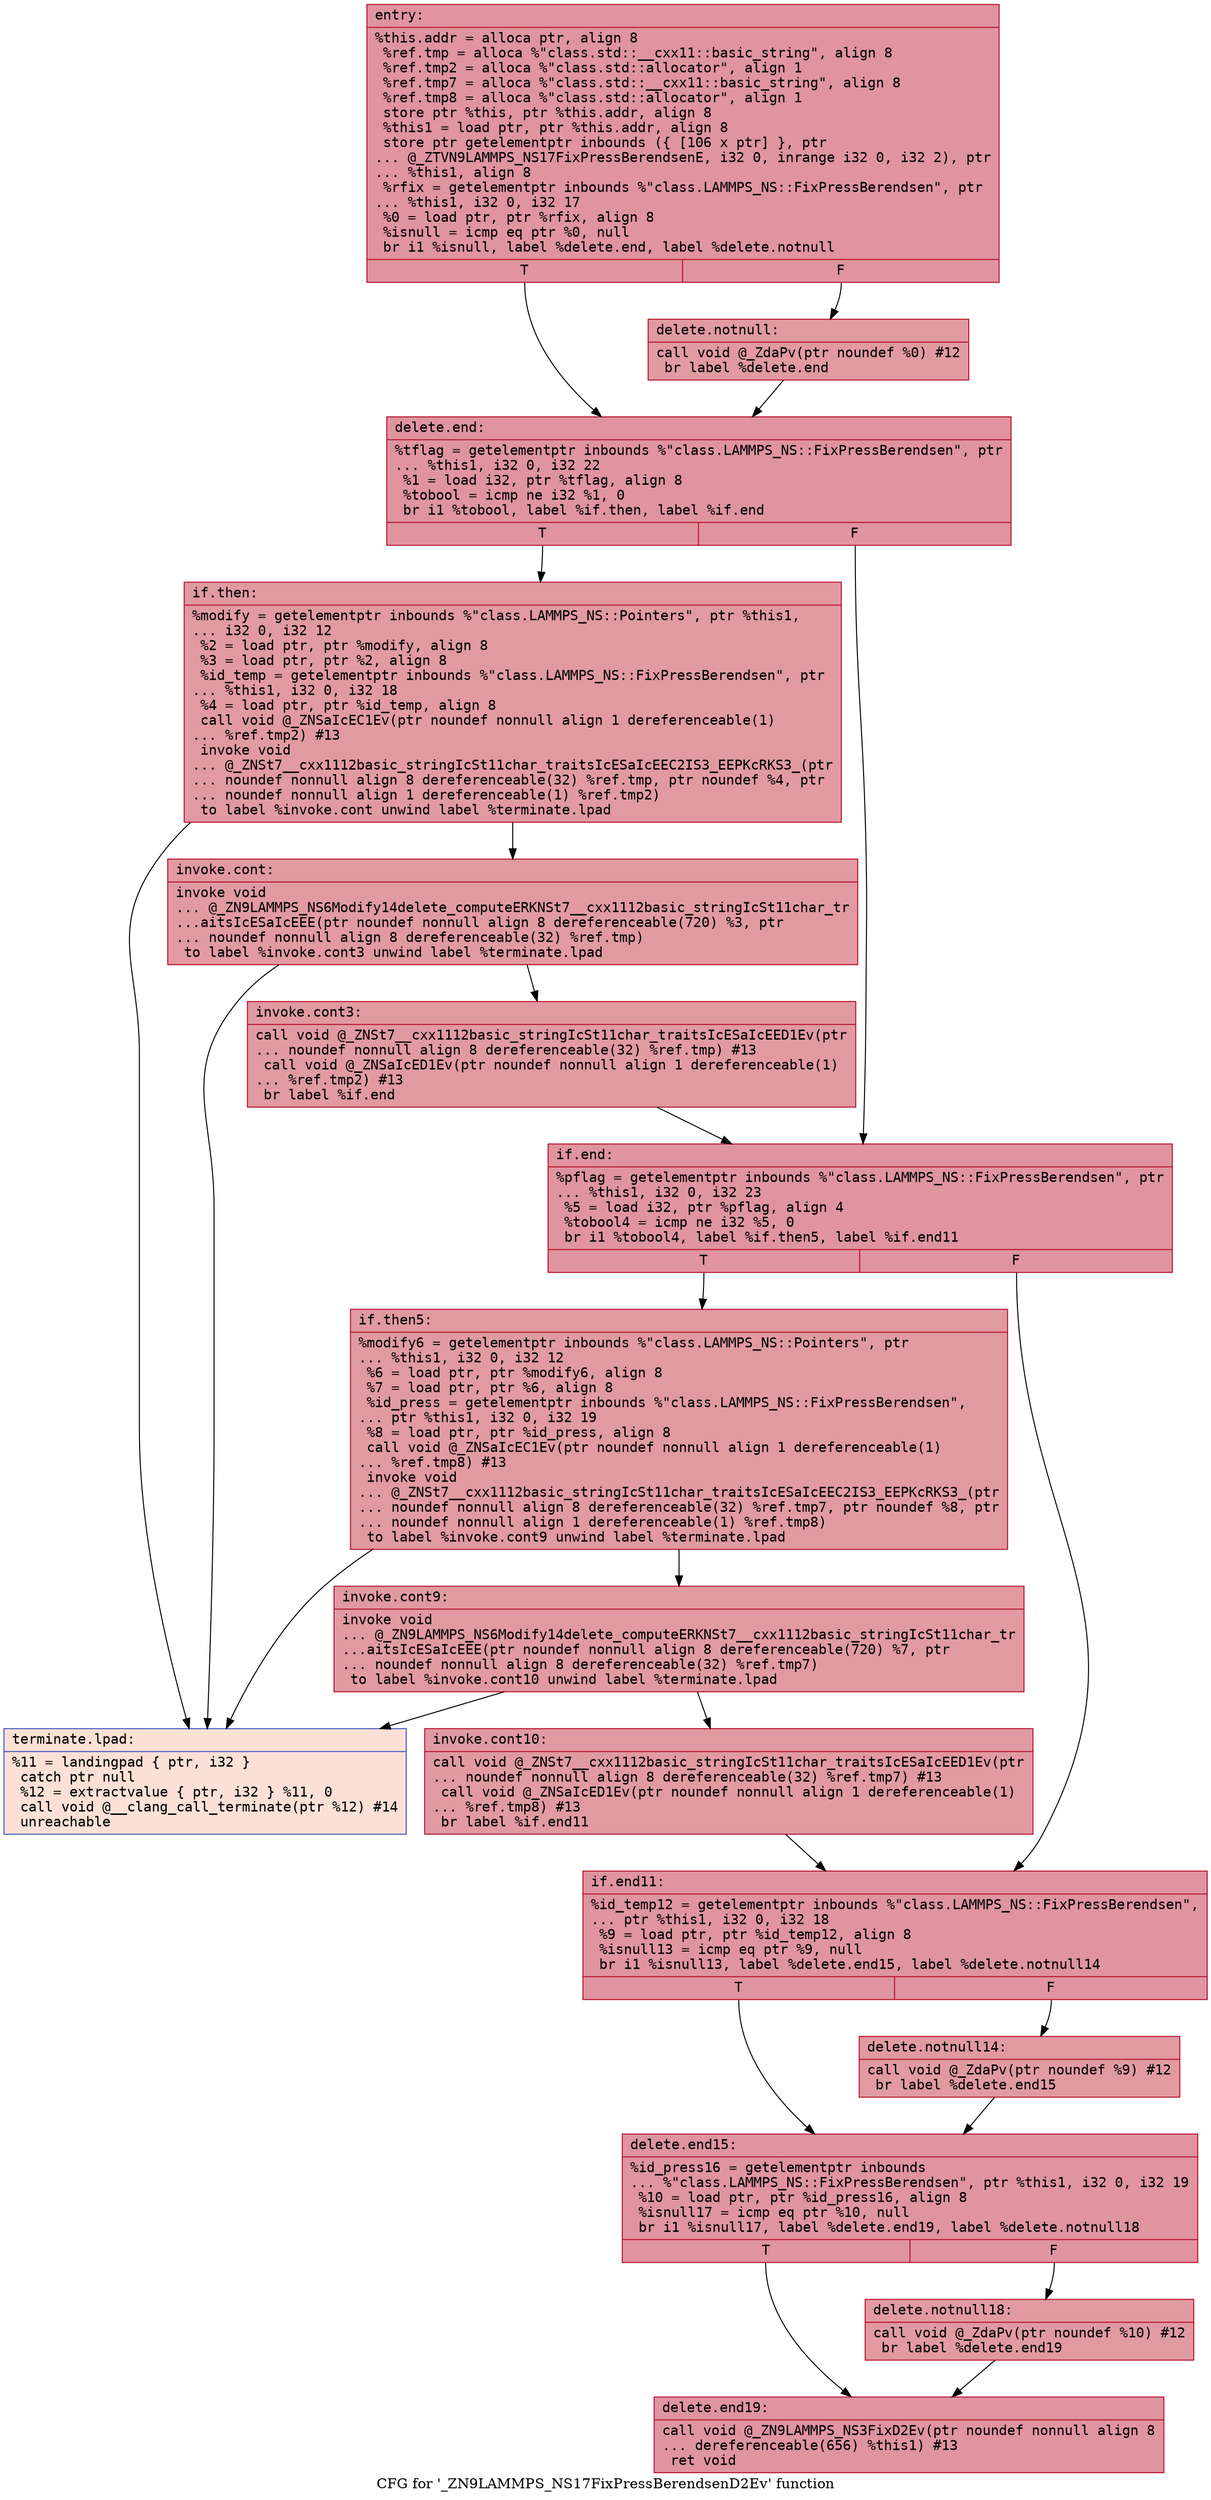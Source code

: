digraph "CFG for '_ZN9LAMMPS_NS17FixPressBerendsenD2Ev' function" {
	label="CFG for '_ZN9LAMMPS_NS17FixPressBerendsenD2Ev' function";

	Node0x55f98b7a7a60 [shape=record,color="#b70d28ff", style=filled, fillcolor="#b70d2870" fontname="Courier",label="{entry:\l|  %this.addr = alloca ptr, align 8\l  %ref.tmp = alloca %\"class.std::__cxx11::basic_string\", align 8\l  %ref.tmp2 = alloca %\"class.std::allocator\", align 1\l  %ref.tmp7 = alloca %\"class.std::__cxx11::basic_string\", align 8\l  %ref.tmp8 = alloca %\"class.std::allocator\", align 1\l  store ptr %this, ptr %this.addr, align 8\l  %this1 = load ptr, ptr %this.addr, align 8\l  store ptr getelementptr inbounds (\{ [106 x ptr] \}, ptr\l... @_ZTVN9LAMMPS_NS17FixPressBerendsenE, i32 0, inrange i32 0, i32 2), ptr\l... %this1, align 8\l  %rfix = getelementptr inbounds %\"class.LAMMPS_NS::FixPressBerendsen\", ptr\l... %this1, i32 0, i32 17\l  %0 = load ptr, ptr %rfix, align 8\l  %isnull = icmp eq ptr %0, null\l  br i1 %isnull, label %delete.end, label %delete.notnull\l|{<s0>T|<s1>F}}"];
	Node0x55f98b7a7a60:s0 -> Node0x55f98b7a8060[tooltip="entry -> delete.end\nProbability 37.50%" ];
	Node0x55f98b7a7a60:s1 -> Node0x55f98b7a80b0[tooltip="entry -> delete.notnull\nProbability 62.50%" ];
	Node0x55f98b7a80b0 [shape=record,color="#b70d28ff", style=filled, fillcolor="#bb1b2c70" fontname="Courier",label="{delete.notnull:\l|  call void @_ZdaPv(ptr noundef %0) #12\l  br label %delete.end\l}"];
	Node0x55f98b7a80b0 -> Node0x55f98b7a8060[tooltip="delete.notnull -> delete.end\nProbability 100.00%" ];
	Node0x55f98b7a8060 [shape=record,color="#b70d28ff", style=filled, fillcolor="#b70d2870" fontname="Courier",label="{delete.end:\l|  %tflag = getelementptr inbounds %\"class.LAMMPS_NS::FixPressBerendsen\", ptr\l... %this1, i32 0, i32 22\l  %1 = load i32, ptr %tflag, align 8\l  %tobool = icmp ne i32 %1, 0\l  br i1 %tobool, label %if.then, label %if.end\l|{<s0>T|<s1>F}}"];
	Node0x55f98b7a8060:s0 -> Node0x55f98b7a86f0[tooltip="delete.end -> if.then\nProbability 62.50%" ];
	Node0x55f98b7a8060:s1 -> Node0x55f98b7a8760[tooltip="delete.end -> if.end\nProbability 37.50%" ];
	Node0x55f98b7a86f0 [shape=record,color="#b70d28ff", style=filled, fillcolor="#bb1b2c70" fontname="Courier",label="{if.then:\l|  %modify = getelementptr inbounds %\"class.LAMMPS_NS::Pointers\", ptr %this1,\l... i32 0, i32 12\l  %2 = load ptr, ptr %modify, align 8\l  %3 = load ptr, ptr %2, align 8\l  %id_temp = getelementptr inbounds %\"class.LAMMPS_NS::FixPressBerendsen\", ptr\l... %this1, i32 0, i32 18\l  %4 = load ptr, ptr %id_temp, align 8\l  call void @_ZNSaIcEC1Ev(ptr noundef nonnull align 1 dereferenceable(1)\l... %ref.tmp2) #13\l  invoke void\l... @_ZNSt7__cxx1112basic_stringIcSt11char_traitsIcESaIcEEC2IS3_EEPKcRKS3_(ptr\l... noundef nonnull align 8 dereferenceable(32) %ref.tmp, ptr noundef %4, ptr\l... noundef nonnull align 1 dereferenceable(1) %ref.tmp2)\l          to label %invoke.cont unwind label %terminate.lpad\l}"];
	Node0x55f98b7a86f0 -> Node0x55f98b7a8d40[tooltip="if.then -> invoke.cont\nProbability 100.00%" ];
	Node0x55f98b7a86f0 -> Node0x55f98b7a8dc0[tooltip="if.then -> terminate.lpad\nProbability 0.00%" ];
	Node0x55f98b7a8d40 [shape=record,color="#b70d28ff", style=filled, fillcolor="#bb1b2c70" fontname="Courier",label="{invoke.cont:\l|  invoke void\l... @_ZN9LAMMPS_NS6Modify14delete_computeERKNSt7__cxx1112basic_stringIcSt11char_tr\l...aitsIcESaIcEEE(ptr noundef nonnull align 8 dereferenceable(720) %3, ptr\l... noundef nonnull align 8 dereferenceable(32) %ref.tmp)\l          to label %invoke.cont3 unwind label %terminate.lpad\l}"];
	Node0x55f98b7a8d40 -> Node0x55f98b7a8cf0[tooltip="invoke.cont -> invoke.cont3\nProbability 100.00%" ];
	Node0x55f98b7a8d40 -> Node0x55f98b7a8dc0[tooltip="invoke.cont -> terminate.lpad\nProbability 0.00%" ];
	Node0x55f98b7a8cf0 [shape=record,color="#b70d28ff", style=filled, fillcolor="#bb1b2c70" fontname="Courier",label="{invoke.cont3:\l|  call void @_ZNSt7__cxx1112basic_stringIcSt11char_traitsIcESaIcEED1Ev(ptr\l... noundef nonnull align 8 dereferenceable(32) %ref.tmp) #13\l  call void @_ZNSaIcED1Ev(ptr noundef nonnull align 1 dereferenceable(1)\l... %ref.tmp2) #13\l  br label %if.end\l}"];
	Node0x55f98b7a8cf0 -> Node0x55f98b7a8760[tooltip="invoke.cont3 -> if.end\nProbability 100.00%" ];
	Node0x55f98b7a8760 [shape=record,color="#b70d28ff", style=filled, fillcolor="#b70d2870" fontname="Courier",label="{if.end:\l|  %pflag = getelementptr inbounds %\"class.LAMMPS_NS::FixPressBerendsen\", ptr\l... %this1, i32 0, i32 23\l  %5 = load i32, ptr %pflag, align 4\l  %tobool4 = icmp ne i32 %5, 0\l  br i1 %tobool4, label %if.then5, label %if.end11\l|{<s0>T|<s1>F}}"];
	Node0x55f98b7a8760:s0 -> Node0x55f98b7a96a0[tooltip="if.end -> if.then5\nProbability 62.50%" ];
	Node0x55f98b7a8760:s1 -> Node0x55f98b7a9720[tooltip="if.end -> if.end11\nProbability 37.50%" ];
	Node0x55f98b7a96a0 [shape=record,color="#b70d28ff", style=filled, fillcolor="#bb1b2c70" fontname="Courier",label="{if.then5:\l|  %modify6 = getelementptr inbounds %\"class.LAMMPS_NS::Pointers\", ptr\l... %this1, i32 0, i32 12\l  %6 = load ptr, ptr %modify6, align 8\l  %7 = load ptr, ptr %6, align 8\l  %id_press = getelementptr inbounds %\"class.LAMMPS_NS::FixPressBerendsen\",\l... ptr %this1, i32 0, i32 19\l  %8 = load ptr, ptr %id_press, align 8\l  call void @_ZNSaIcEC1Ev(ptr noundef nonnull align 1 dereferenceable(1)\l... %ref.tmp8) #13\l  invoke void\l... @_ZNSt7__cxx1112basic_stringIcSt11char_traitsIcESaIcEEC2IS3_EEPKcRKS3_(ptr\l... noundef nonnull align 8 dereferenceable(32) %ref.tmp7, ptr noundef %8, ptr\l... noundef nonnull align 1 dereferenceable(1) %ref.tmp8)\l          to label %invoke.cont9 unwind label %terminate.lpad\l}"];
	Node0x55f98b7a96a0 -> Node0x55f98b7a9eb0[tooltip="if.then5 -> invoke.cont9\nProbability 100.00%" ];
	Node0x55f98b7a96a0 -> Node0x55f98b7a8dc0[tooltip="if.then5 -> terminate.lpad\nProbability 0.00%" ];
	Node0x55f98b7a9eb0 [shape=record,color="#b70d28ff", style=filled, fillcolor="#bb1b2c70" fontname="Courier",label="{invoke.cont9:\l|  invoke void\l... @_ZN9LAMMPS_NS6Modify14delete_computeERKNSt7__cxx1112basic_stringIcSt11char_tr\l...aitsIcESaIcEEE(ptr noundef nonnull align 8 dereferenceable(720) %7, ptr\l... noundef nonnull align 8 dereferenceable(32) %ref.tmp7)\l          to label %invoke.cont10 unwind label %terminate.lpad\l}"];
	Node0x55f98b7a9eb0 -> Node0x55f98b7a9e60[tooltip="invoke.cont9 -> invoke.cont10\nProbability 100.00%" ];
	Node0x55f98b7a9eb0 -> Node0x55f98b7a8dc0[tooltip="invoke.cont9 -> terminate.lpad\nProbability 0.00%" ];
	Node0x55f98b7a9e60 [shape=record,color="#b70d28ff", style=filled, fillcolor="#bb1b2c70" fontname="Courier",label="{invoke.cont10:\l|  call void @_ZNSt7__cxx1112basic_stringIcSt11char_traitsIcESaIcEED1Ev(ptr\l... noundef nonnull align 8 dereferenceable(32) %ref.tmp7) #13\l  call void @_ZNSaIcED1Ev(ptr noundef nonnull align 1 dereferenceable(1)\l... %ref.tmp8) #13\l  br label %if.end11\l}"];
	Node0x55f98b7a9e60 -> Node0x55f98b7a9720[tooltip="invoke.cont10 -> if.end11\nProbability 100.00%" ];
	Node0x55f98b7a9720 [shape=record,color="#b70d28ff", style=filled, fillcolor="#b70d2870" fontname="Courier",label="{if.end11:\l|  %id_temp12 = getelementptr inbounds %\"class.LAMMPS_NS::FixPressBerendsen\",\l... ptr %this1, i32 0, i32 18\l  %9 = load ptr, ptr %id_temp12, align 8\l  %isnull13 = icmp eq ptr %9, null\l  br i1 %isnull13, label %delete.end15, label %delete.notnull14\l|{<s0>T|<s1>F}}"];
	Node0x55f98b7a9720:s0 -> Node0x55f98b7aa750[tooltip="if.end11 -> delete.end15\nProbability 37.50%" ];
	Node0x55f98b7a9720:s1 -> Node0x55f98b7aa800[tooltip="if.end11 -> delete.notnull14\nProbability 62.50%" ];
	Node0x55f98b7aa800 [shape=record,color="#b70d28ff", style=filled, fillcolor="#bb1b2c70" fontname="Courier",label="{delete.notnull14:\l|  call void @_ZdaPv(ptr noundef %9) #12\l  br label %delete.end15\l}"];
	Node0x55f98b7aa800 -> Node0x55f98b7aa750[tooltip="delete.notnull14 -> delete.end15\nProbability 100.00%" ];
	Node0x55f98b7aa750 [shape=record,color="#b70d28ff", style=filled, fillcolor="#b70d2870" fontname="Courier",label="{delete.end15:\l|  %id_press16 = getelementptr inbounds\l... %\"class.LAMMPS_NS::FixPressBerendsen\", ptr %this1, i32 0, i32 19\l  %10 = load ptr, ptr %id_press16, align 8\l  %isnull17 = icmp eq ptr %10, null\l  br i1 %isnull17, label %delete.end19, label %delete.notnull18\l|{<s0>T|<s1>F}}"];
	Node0x55f98b7aa750:s0 -> Node0x55f98b7aac40[tooltip="delete.end15 -> delete.end19\nProbability 37.50%" ];
	Node0x55f98b7aa750:s1 -> Node0x55f98b7aacf0[tooltip="delete.end15 -> delete.notnull18\nProbability 62.50%" ];
	Node0x55f98b7aacf0 [shape=record,color="#b70d28ff", style=filled, fillcolor="#bb1b2c70" fontname="Courier",label="{delete.notnull18:\l|  call void @_ZdaPv(ptr noundef %10) #12\l  br label %delete.end19\l}"];
	Node0x55f98b7aacf0 -> Node0x55f98b7aac40[tooltip="delete.notnull18 -> delete.end19\nProbability 100.00%" ];
	Node0x55f98b7aac40 [shape=record,color="#b70d28ff", style=filled, fillcolor="#b70d2870" fontname="Courier",label="{delete.end19:\l|  call void @_ZN9LAMMPS_NS3FixD2Ev(ptr noundef nonnull align 8\l... dereferenceable(656) %this1) #13\l  ret void\l}"];
	Node0x55f98b7a8dc0 [shape=record,color="#3d50c3ff", style=filled, fillcolor="#f7bca170" fontname="Courier",label="{terminate.lpad:\l|  %11 = landingpad \{ ptr, i32 \}\l          catch ptr null\l  %12 = extractvalue \{ ptr, i32 \} %11, 0\l  call void @__clang_call_terminate(ptr %12) #14\l  unreachable\l}"];
}
